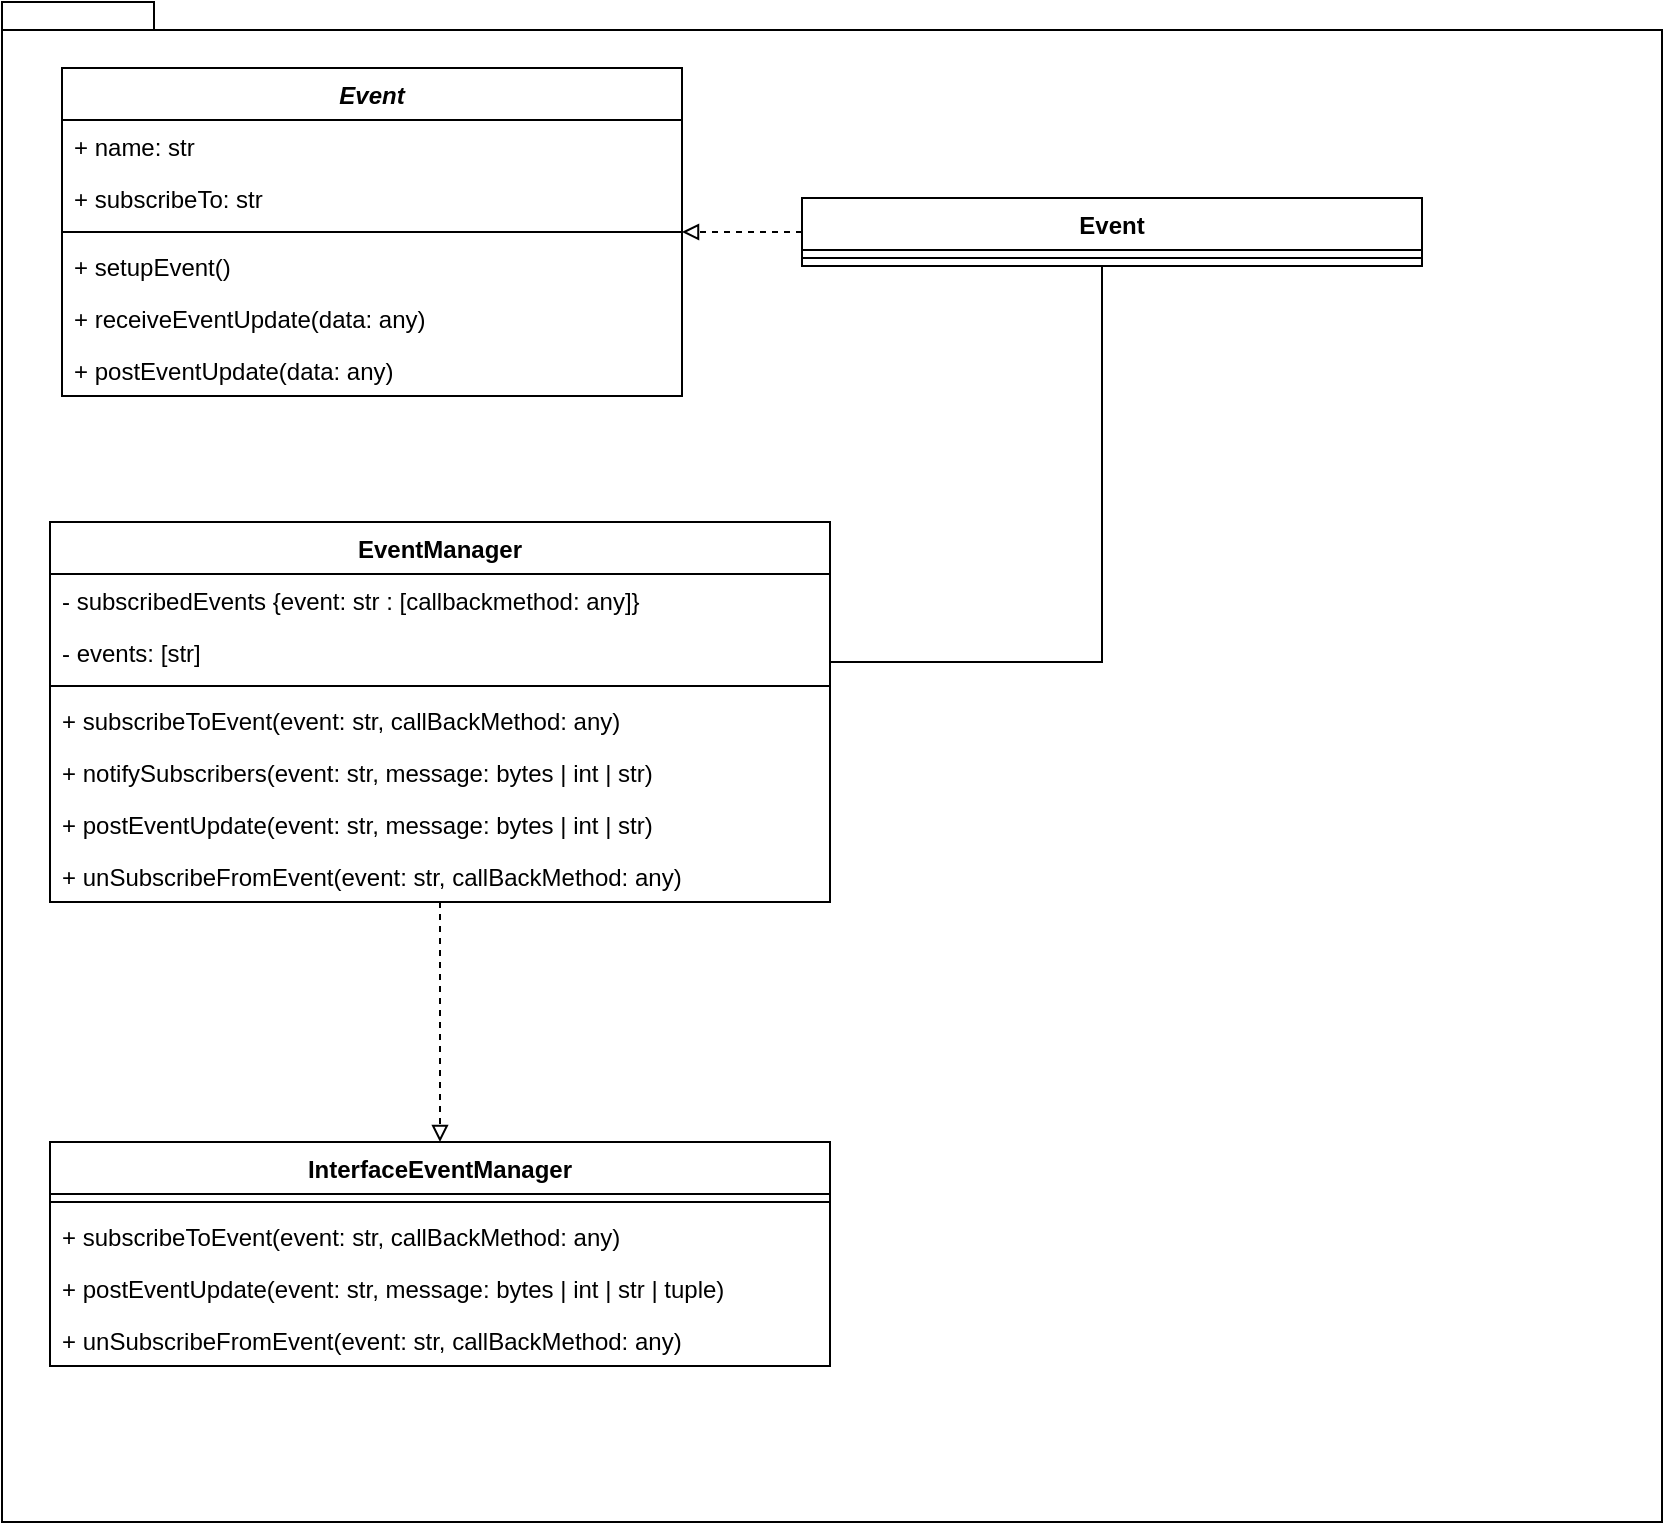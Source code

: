 <mxfile version="20.5.3" type="embed" pages="3"><diagram name="Seite-1" id="7ZUZYtHRUKzuWcFqMMXY"><mxGraphModel dx="486" dy="1110" grid="1" gridSize="10" guides="1" tooltips="1" connect="1" arrows="1" fold="1" page="1" pageScale="1" pageWidth="827" pageHeight="1169" math="0" shadow="0"><root><mxCell id="0"/><mxCell id="1" parent="0"/><mxCell id="22" value="" style="group" parent="1" vertex="1" connectable="0"><mxGeometry y="10" width="830" height="760" as="geometry"/></mxCell><mxCell id="21" value="" style="shape=folder;fontStyle=1;spacingTop=10;tabWidth=40;tabHeight=14;tabPosition=left;html=1;" parent="22" vertex="1"><mxGeometry width="830" height="760" as="geometry"/></mxCell><mxCell id="GFcY7IKzWbNjV1WnlHu0-1" value="EventManager" style="swimlane;fontStyle=1;align=center;verticalAlign=top;childLayout=stackLayout;horizontal=1;startSize=26;horizontalStack=0;resizeParent=1;resizeParentMax=0;resizeLast=0;collapsible=1;marginBottom=0;whiteSpace=wrap;html=1;" parent="22" vertex="1"><mxGeometry x="24" y="260" width="390" height="190" as="geometry"/></mxCell><mxCell id="GFcY7IKzWbNjV1WnlHu0-2" value="- subscribedEvents {event: str : [callbackmethod: any]}" style="text;strokeColor=none;fillColor=none;align=left;verticalAlign=top;spacingLeft=4;spacingRight=4;overflow=hidden;rotatable=0;points=[[0,0.5],[1,0.5]];portConstraint=eastwest;whiteSpace=wrap;html=1;" parent="GFcY7IKzWbNjV1WnlHu0-1" vertex="1"><mxGeometry y="26" width="390" height="26" as="geometry"/></mxCell><mxCell id="dOF3lSpTHvbRu6WYmoov-10" value="- events: [str]" style="text;strokeColor=none;fillColor=none;align=left;verticalAlign=top;spacingLeft=4;spacingRight=4;overflow=hidden;rotatable=0;points=[[0,0.5],[1,0.5]];portConstraint=eastwest;whiteSpace=wrap;html=1;" parent="GFcY7IKzWbNjV1WnlHu0-1" vertex="1"><mxGeometry y="52" width="390" height="26" as="geometry"/></mxCell><mxCell id="GFcY7IKzWbNjV1WnlHu0-3" value="" style="line;strokeWidth=1;fillColor=none;align=left;verticalAlign=middle;spacingTop=-1;spacingLeft=3;spacingRight=3;rotatable=0;labelPosition=right;points=[];portConstraint=eastwest;strokeColor=inherit;" parent="GFcY7IKzWbNjV1WnlHu0-1" vertex="1"><mxGeometry y="78" width="390" height="8" as="geometry"/></mxCell><mxCell id="GFcY7IKzWbNjV1WnlHu0-4" value="+ subscribeToEvent(event: str, callBackMethod: any)" style="text;strokeColor=none;fillColor=none;align=left;verticalAlign=top;spacingLeft=4;spacingRight=4;overflow=hidden;rotatable=0;points=[[0,0.5],[1,0.5]];portConstraint=eastwest;whiteSpace=wrap;html=1;" parent="GFcY7IKzWbNjV1WnlHu0-1" vertex="1"><mxGeometry y="86" width="390" height="26" as="geometry"/></mxCell><mxCell id="GFcY7IKzWbNjV1WnlHu0-5" value="+ notifySubscribers(event: str, message: bytes | int | str)" style="text;strokeColor=none;fillColor=none;align=left;verticalAlign=top;spacingLeft=4;spacingRight=4;overflow=hidden;rotatable=0;points=[[0,0.5],[1,0.5]];portConstraint=eastwest;whiteSpace=wrap;html=1;" parent="GFcY7IKzWbNjV1WnlHu0-1" vertex="1"><mxGeometry y="112" width="390" height="26" as="geometry"/></mxCell><mxCell id="dOF3lSpTHvbRu6WYmoov-11" value="+ postEventUpdate(event: str, message: bytes | int | str)" style="text;strokeColor=none;fillColor=none;align=left;verticalAlign=top;spacingLeft=4;spacingRight=4;overflow=hidden;rotatable=0;points=[[0,0.5],[1,0.5]];portConstraint=eastwest;whiteSpace=wrap;html=1;" parent="GFcY7IKzWbNjV1WnlHu0-1" vertex="1"><mxGeometry y="138" width="390" height="26" as="geometry"/></mxCell><mxCell id="dOF3lSpTHvbRu6WYmoov-1" value="+ unSubscribeFromEvent(event: str, callBackMethod: any)" style="text;strokeColor=none;fillColor=none;align=left;verticalAlign=top;spacingLeft=4;spacingRight=4;overflow=hidden;rotatable=0;points=[[0,0.5],[1,0.5]];portConstraint=eastwest;whiteSpace=wrap;html=1;" parent="GFcY7IKzWbNjV1WnlHu0-1" vertex="1"><mxGeometry y="164" width="390" height="26" as="geometry"/></mxCell><mxCell id="dOF3lSpTHvbRu6WYmoov-2" value="InterfaceEventManager" style="swimlane;fontStyle=1;align=center;verticalAlign=top;childLayout=stackLayout;horizontal=1;startSize=26;horizontalStack=0;resizeParent=1;resizeParentMax=0;resizeLast=0;collapsible=1;marginBottom=0;whiteSpace=wrap;html=1;" parent="22" vertex="1"><mxGeometry x="24" y="570" width="390" height="112" as="geometry"/></mxCell><mxCell id="dOF3lSpTHvbRu6WYmoov-5" value="" style="line;strokeWidth=1;fillColor=none;align=left;verticalAlign=middle;spacingTop=-1;spacingLeft=3;spacingRight=3;rotatable=0;labelPosition=right;points=[];portConstraint=eastwest;strokeColor=inherit;" parent="dOF3lSpTHvbRu6WYmoov-2" vertex="1"><mxGeometry y="26" width="390" height="8" as="geometry"/></mxCell><mxCell id="dOF3lSpTHvbRu6WYmoov-6" value="+ subscribeToEvent(event: str, callBackMethod: any)" style="text;strokeColor=none;fillColor=none;align=left;verticalAlign=top;spacingLeft=4;spacingRight=4;overflow=hidden;rotatable=0;points=[[0,0.5],[1,0.5]];portConstraint=eastwest;whiteSpace=wrap;html=1;" parent="dOF3lSpTHvbRu6WYmoov-2" vertex="1"><mxGeometry y="34" width="390" height="26" as="geometry"/></mxCell><mxCell id="dOF3lSpTHvbRu6WYmoov-7" value="+ postEventUpdate(event: str, message: bytes | int | str | tuple)" style="text;strokeColor=none;fillColor=none;align=left;verticalAlign=top;spacingLeft=4;spacingRight=4;overflow=hidden;rotatable=0;points=[[0,0.5],[1,0.5]];portConstraint=eastwest;whiteSpace=wrap;html=1;" parent="dOF3lSpTHvbRu6WYmoov-2" vertex="1"><mxGeometry y="60" width="390" height="26" as="geometry"/></mxCell><mxCell id="dOF3lSpTHvbRu6WYmoov-9" value="+ unSubscribeFromEvent(event: str, callBackMethod: any)" style="text;strokeColor=none;fillColor=none;align=left;verticalAlign=top;spacingLeft=4;spacingRight=4;overflow=hidden;rotatable=0;points=[[0,0.5],[1,0.5]];portConstraint=eastwest;whiteSpace=wrap;html=1;" parent="dOF3lSpTHvbRu6WYmoov-2" vertex="1"><mxGeometry y="86" width="390" height="26" as="geometry"/></mxCell><mxCell id="20" style="edgeStyle=orthogonalEdgeStyle;rounded=0;orthogonalLoop=1;jettySize=auto;html=1;endArrow=block;endFill=0;dashed=1;" parent="22" source="GFcY7IKzWbNjV1WnlHu0-1" target="dOF3lSpTHvbRu6WYmoov-2" edge="1"><mxGeometry relative="1" as="geometry"/></mxCell><mxCell id="2" value="Event" style="swimlane;fontStyle=3;align=center;verticalAlign=top;childLayout=stackLayout;horizontal=1;startSize=26;horizontalStack=0;resizeParent=1;resizeParentMax=0;resizeLast=0;collapsible=1;marginBottom=0;" parent="22" vertex="1"><mxGeometry x="30" y="33" width="310" height="164" as="geometry"/></mxCell><mxCell id="3" value="+ name: str" style="text;strokeColor=none;fillColor=none;align=left;verticalAlign=top;spacingLeft=4;spacingRight=4;overflow=hidden;rotatable=0;points=[[0,0.5],[1,0.5]];portConstraint=eastwest;" parent="2" vertex="1"><mxGeometry y="26" width="310" height="26" as="geometry"/></mxCell><mxCell id="6" value="+ subscribeTo: str" style="text;strokeColor=none;fillColor=none;align=left;verticalAlign=top;spacingLeft=4;spacingRight=4;overflow=hidden;rotatable=0;points=[[0,0.5],[1,0.5]];portConstraint=eastwest;" parent="2" vertex="1"><mxGeometry y="52" width="310" height="26" as="geometry"/></mxCell><mxCell id="4" value="" style="line;strokeWidth=1;fillColor=none;align=left;verticalAlign=middle;spacingTop=-1;spacingLeft=3;spacingRight=3;rotatable=0;labelPosition=right;points=[];portConstraint=eastwest;strokeColor=inherit;" parent="2" vertex="1"><mxGeometry y="78" width="310" height="8" as="geometry"/></mxCell><mxCell id="5" value="+ setupEvent()" style="text;strokeColor=none;fillColor=none;align=left;verticalAlign=top;spacingLeft=4;spacingRight=4;overflow=hidden;rotatable=0;points=[[0,0.5],[1,0.5]];portConstraint=eastwest;" parent="2" vertex="1"><mxGeometry y="86" width="310" height="26" as="geometry"/></mxCell><mxCell id="8" value="+ receiveEventUpdate(data: any)" style="text;strokeColor=none;fillColor=none;align=left;verticalAlign=top;spacingLeft=4;spacingRight=4;overflow=hidden;rotatable=0;points=[[0,0.5],[1,0.5]];portConstraint=eastwest;" parent="2" vertex="1"><mxGeometry y="112" width="310" height="26" as="geometry"/></mxCell><mxCell id="9" value="+ postEventUpdate(data: any)" style="text;strokeColor=none;fillColor=none;align=left;verticalAlign=top;spacingLeft=4;spacingRight=4;overflow=hidden;rotatable=0;points=[[0,0.5],[1,0.5]];portConstraint=eastwest;" parent="2" vertex="1"><mxGeometry y="138" width="310" height="26" as="geometry"/></mxCell><mxCell id="18" style="edgeStyle=orthogonalEdgeStyle;rounded=0;orthogonalLoop=1;jettySize=auto;html=1;dashed=1;endArrow=block;endFill=0;" parent="22" source="10" target="2" edge="1"><mxGeometry relative="1" as="geometry"/></mxCell><mxCell id="19" style="edgeStyle=orthogonalEdgeStyle;rounded=0;orthogonalLoop=1;jettySize=auto;html=1;endArrow=none;endFill=0;" parent="22" source="10" target="GFcY7IKzWbNjV1WnlHu0-1" edge="1"><mxGeometry relative="1" as="geometry"><Array as="points"><mxPoint x="550" y="330"/></Array></mxGeometry></mxCell><mxCell id="10" value="Event" style="swimlane;fontStyle=1;align=center;verticalAlign=top;childLayout=stackLayout;horizontal=1;startSize=26;horizontalStack=0;resizeParent=1;resizeParentMax=0;resizeLast=0;collapsible=1;marginBottom=0;" parent="22" vertex="1"><mxGeometry x="400" y="98" width="310" height="34" as="geometry"/></mxCell><mxCell id="14" value="" style="line;strokeWidth=1;fillColor=none;align=left;verticalAlign=middle;spacingTop=-1;spacingLeft=3;spacingRight=3;rotatable=0;labelPosition=right;points=[];portConstraint=eastwest;strokeColor=inherit;" parent="10" vertex="1"><mxGeometry y="26" width="310" height="8" as="geometry"/></mxCell></root></mxGraphModel></diagram><diagram id="btIUBb9ST2W-hov0oFFY" name="Seite-2"><mxGraphModel dx="1801" dy="981" grid="1" gridSize="10" guides="1" tooltips="1" connect="1" arrows="1" fold="1" page="1" pageScale="1" pageWidth="827" pageHeight="1169" math="0" shadow="0"><root><mxCell id="0"/><mxCell id="1" parent="0"/><mxCell id="rb1qi1Ub92qIxMU3mjt_-1" value="process" style="rounded=0;whiteSpace=wrap;html=1;" parent="1" vertex="1"><mxGeometry x="707" y="230" width="120" height="60" as="geometry"/></mxCell><mxCell id="rb1qi1Ub92qIxMU3mjt_-2" value="eventmanager" style="rounded=0;whiteSpace=wrap;html=1;" parent="1" vertex="1"><mxGeometry x="350" y="230" width="120" height="60" as="geometry"/></mxCell><mxCell id="rb1qi1Ub92qIxMU3mjt_-3" value="event" style="text;html=1;strokeColor=none;fillColor=none;align=center;verticalAlign=middle;whiteSpace=wrap;rounded=0;" parent="1" vertex="1"><mxGeometry x="460" y="180" width="60" height="30" as="geometry"/></mxCell><mxCell id="rb1qi1Ub92qIxMU3mjt_-5" style="edgeStyle=orthogonalEdgeStyle;rounded=0;orthogonalLoop=1;jettySize=auto;html=1;" parent="1" source="rb1qi1Ub92qIxMU3mjt_-4" target="rb1qi1Ub92qIxMU3mjt_-1" edge="1"><mxGeometry relative="1" as="geometry"/></mxCell><mxCell id="rb1qi1Ub92qIxMU3mjt_-4" value="queue" style="text;html=1;strokeColor=none;fillColor=none;align=center;verticalAlign=middle;whiteSpace=wrap;rounded=0;" parent="1" vertex="1"><mxGeometry x="460" y="110" width="60" height="30" as="geometry"/></mxCell><mxCell id="rb1qi1Ub92qIxMU3mjt_-6" value="calbback" style="text;html=1;strokeColor=none;fillColor=none;align=center;verticalAlign=middle;whiteSpace=wrap;rounded=0;" parent="1" vertex="1"><mxGeometry x="707" y="230" width="60" height="30" as="geometry"/></mxCell><mxCell id="rb1qi1Ub92qIxMU3mjt_-8" value="eventFlag" style="rounded=0;whiteSpace=wrap;html=1;" parent="1" vertex="1"><mxGeometry x="354" y="570" width="120" height="60" as="geometry"/></mxCell><mxCell id="rb1qi1Ub92qIxMU3mjt_-9" value="EventReceiver" style="swimlane;fontStyle=1;align=center;verticalAlign=top;childLayout=stackLayout;horizontal=1;startSize=26;horizontalStack=0;resizeParent=1;resizeParentMax=0;resizeLast=0;collapsible=1;marginBottom=0;whiteSpace=wrap;html=1;" parent="1" vertex="1"><mxGeometry x="334" y="710" width="160" height="86" as="geometry"/></mxCell><mxCell id="rb1qi1Ub92qIxMU3mjt_-10" value="- event: str" style="text;strokeColor=none;fillColor=none;align=left;verticalAlign=top;spacingLeft=4;spacingRight=4;overflow=hidden;rotatable=0;points=[[0,0.5],[1,0.5]];portConstraint=eastwest;whiteSpace=wrap;html=1;" parent="rb1qi1Ub92qIxMU3mjt_-9" vertex="1"><mxGeometry y="26" width="160" height="26" as="geometry"/></mxCell><mxCell id="rb1qi1Ub92qIxMU3mjt_-11" value="" style="line;strokeWidth=1;fillColor=none;align=left;verticalAlign=middle;spacingTop=-1;spacingLeft=3;spacingRight=3;rotatable=0;labelPosition=right;points=[];portConstraint=eastwest;strokeColor=inherit;" parent="rb1qi1Ub92qIxMU3mjt_-9" vertex="1"><mxGeometry y="52" width="160" height="8" as="geometry"/></mxCell><mxCell id="rb1qi1Ub92qIxMU3mjt_-12" value="+ waitForEventStatus()" style="text;strokeColor=none;fillColor=none;align=left;verticalAlign=top;spacingLeft=4;spacingRight=4;overflow=hidden;rotatable=0;points=[[0,0.5],[1,0.5]];portConstraint=eastwest;whiteSpace=wrap;html=1;" parent="rb1qi1Ub92qIxMU3mjt_-9" vertex="1"><mxGeometry y="60" width="160" height="26" as="geometry"/></mxCell></root></mxGraphModel></diagram><diagram id="z17AMcaXM_cru1ggDGxc" name="Page-3"><mxGraphModel dx="651" dy="981" grid="1" gridSize="10" guides="1" tooltips="1" connect="1" arrows="1" fold="1" page="1" pageScale="1" pageWidth="850" pageHeight="1100" math="0" shadow="0"><root><mxCell id="0"/><mxCell id="1" parent="0"/><mxCell id="F0CPmGdBVmEbcWeIkR8R-25" style="edgeStyle=orthogonalEdgeStyle;rounded=0;orthogonalLoop=1;jettySize=auto;html=1;dashed=1;endArrow=block;endFill=0;" edge="1" parent="1" source="TgJ5tQeQM4i55mqLwQk7-1" target="F0CPmGdBVmEbcWeIkR8R-22"><mxGeometry relative="1" as="geometry"/></mxCell><mxCell id="F0CPmGdBVmEbcWeIkR8R-30" style="edgeStyle=orthogonalEdgeStyle;rounded=0;orthogonalLoop=1;jettySize=auto;html=1;endArrow=none;endFill=0;" edge="1" parent="1" source="TgJ5tQeQM4i55mqLwQk7-1" target="F0CPmGdBVmEbcWeIkR8R-4"><mxGeometry relative="1" as="geometry"><Array as="points"><mxPoint x="150" y="590"/></Array></mxGeometry></mxCell><mxCell id="F0CPmGdBVmEbcWeIkR8R-34" value="&lt;span style=&quot;font-size: 12px;&quot;&gt;process-object shall include:&lt;/span&gt;&lt;br style=&quot;font-size: 12px;&quot;&gt;&lt;span style=&quot;font-size: 12px;&quot;&gt;parentPipe, eventName, callbackMethod&lt;/span&gt;" style="edgeLabel;html=1;align=center;verticalAlign=middle;resizable=0;points=[];" vertex="1" connectable="0" parent="F0CPmGdBVmEbcWeIkR8R-30"><mxGeometry x="-0.423" y="-1" relative="1" as="geometry"><mxPoint y="-61" as="offset"/></mxGeometry></mxCell><mxCell id="F0CPmGdBVmEbcWeIkR8R-35" value="eventUpdate:&lt;br&gt;(callbackMethod, message)" style="edgeLabel;html=1;align=center;verticalAlign=middle;resizable=0;points=[];" vertex="1" connectable="0" parent="F0CPmGdBVmEbcWeIkR8R-30"><mxGeometry x="0.71" y="-1" relative="1" as="geometry"><mxPoint x="-34" as="offset"/></mxGeometry></mxCell><mxCell id="TgJ5tQeQM4i55mqLwQk7-1" value="EventManager" style="swimlane;fontStyle=1;align=center;verticalAlign=top;childLayout=stackLayout;horizontal=1;startSize=26;horizontalStack=0;resizeParent=1;resizeParentMax=0;resizeLast=0;collapsible=1;marginBottom=0;" parent="1" vertex="1"><mxGeometry x="10" y="328" width="280" height="112" as="geometry"/></mxCell><mxCell id="F0CPmGdBVmEbcWeIkR8R-31" value="- registeredProcesses: {event: str: [process]}" style="text;strokeColor=none;fillColor=none;align=left;verticalAlign=top;spacingLeft=4;spacingRight=4;overflow=hidden;rotatable=0;points=[[0,0.5],[1,0.5]];portConstraint=eastwest;" vertex="1" parent="TgJ5tQeQM4i55mqLwQk7-1"><mxGeometry y="26" width="280" height="26" as="geometry"/></mxCell><mxCell id="TgJ5tQeQM4i55mqLwQk7-3" value="" style="line;strokeWidth=1;fillColor=none;align=left;verticalAlign=middle;spacingTop=-1;spacingLeft=3;spacingRight=3;rotatable=0;labelPosition=right;points=[];portConstraint=eastwest;strokeColor=inherit;" parent="TgJ5tQeQM4i55mqLwQk7-1" vertex="1"><mxGeometry y="52" width="280" height="8" as="geometry"/></mxCell><mxCell id="TgJ5tQeQM4i55mqLwQk7-4" value="+ registerProcess(process:InterfaceEventProcess)" style="text;strokeColor=none;fillColor=none;align=left;verticalAlign=top;spacingLeft=4;spacingRight=4;overflow=hidden;rotatable=0;points=[[0,0.5],[1,0.5]];portConstraint=eastwest;" parent="TgJ5tQeQM4i55mqLwQk7-1" vertex="1"><mxGeometry y="60" width="280" height="26" as="geometry"/></mxCell><mxCell id="F0CPmGdBVmEbcWeIkR8R-32" value="+ notifyProcess(process:InterfaceEventProcess)" style="text;strokeColor=none;fillColor=none;align=left;verticalAlign=top;spacingLeft=4;spacingRight=4;overflow=hidden;rotatable=0;points=[[0,0.5],[1,0.5]];portConstraint=eastwest;" vertex="1" parent="TgJ5tQeQM4i55mqLwQk7-1"><mxGeometry y="86" width="280" height="26" as="geometry"/></mxCell><mxCell id="TgJ5tQeQM4i55mqLwQk7-5" value="InterfaceEventProcess" style="swimlane;fontStyle=3;align=center;verticalAlign=top;childLayout=stackLayout;horizontal=1;startSize=26;horizontalStack=0;resizeParent=1;resizeParentMax=0;resizeLast=0;collapsible=1;marginBottom=0;" parent="1" vertex="1"><mxGeometry x="310" y="120" width="220" height="216" as="geometry"/></mxCell><mxCell id="TgJ5tQeQM4i55mqLwQk7-6" value="+ event: str" style="text;strokeColor=none;fillColor=none;align=left;verticalAlign=top;spacingLeft=4;spacingRight=4;overflow=hidden;rotatable=0;points=[[0,0.5],[1,0.5]];portConstraint=eastwest;" parent="TgJ5tQeQM4i55mqLwQk7-5" vertex="1"><mxGeometry y="26" width="220" height="26" as="geometry"/></mxCell><mxCell id="F0CPmGdBVmEbcWeIkR8R-1" value="+ callbackMethod: any" style="text;strokeColor=none;fillColor=none;align=left;verticalAlign=top;spacingLeft=4;spacingRight=4;overflow=hidden;rotatable=0;points=[[0,0.5],[1,0.5]];portConstraint=eastwest;" vertex="1" parent="TgJ5tQeQM4i55mqLwQk7-5"><mxGeometry y="52" width="220" height="26" as="geometry"/></mxCell><mxCell id="F0CPmGdBVmEbcWeIkR8R-2" value="+ parentPipe: multiprocessing.Pipe" style="text;strokeColor=none;fillColor=none;align=left;verticalAlign=top;spacingLeft=4;spacingRight=4;overflow=hidden;rotatable=0;points=[[0,0.5],[1,0.5]];portConstraint=eastwest;" vertex="1" parent="TgJ5tQeQM4i55mqLwQk7-5"><mxGeometry y="78" width="220" height="26" as="geometry"/></mxCell><mxCell id="TgJ5tQeQM4i55mqLwQk7-7" value="" style="line;strokeWidth=1;fillColor=none;align=left;verticalAlign=middle;spacingTop=-1;spacingLeft=3;spacingRight=3;rotatable=0;labelPosition=right;points=[];portConstraint=eastwest;strokeColor=inherit;" parent="TgJ5tQeQM4i55mqLwQk7-5" vertex="1"><mxGeometry y="104" width="220" height="8" as="geometry"/></mxCell><mxCell id="F0CPmGdBVmEbcWeIkR8R-14" value="+ createPipe" style="text;strokeColor=none;fillColor=none;align=left;verticalAlign=top;spacingLeft=4;spacingRight=4;overflow=hidden;rotatable=0;points=[[0,0.5],[1,0.5]];portConstraint=eastwest;" vertex="1" parent="TgJ5tQeQM4i55mqLwQk7-5"><mxGeometry y="112" width="220" height="26" as="geometry"/></mxCell><mxCell id="F0CPmGdBVmEbcWeIkR8R-16" value="+ async waitForEventStatus(childPipe)" style="text;strokeColor=none;fillColor=none;align=left;verticalAlign=top;spacingLeft=4;spacingRight=4;overflow=hidden;rotatable=0;points=[[0,0.5],[1,0.5]];portConstraint=eastwest;" vertex="1" parent="TgJ5tQeQM4i55mqLwQk7-5"><mxGeometry y="138" width="220" height="26" as="geometry"/></mxCell><mxCell id="F0CPmGdBVmEbcWeIkR8R-15" value="+ startEventProcess(mainMethod)" style="text;strokeColor=none;fillColor=none;align=left;verticalAlign=top;spacingLeft=4;spacingRight=4;overflow=hidden;rotatable=0;points=[[0,0.5],[1,0.5]];portConstraint=eastwest;" vertex="1" parent="TgJ5tQeQM4i55mqLwQk7-5"><mxGeometry y="164" width="220" height="26" as="geometry"/></mxCell><mxCell id="F0CPmGdBVmEbcWeIkR8R-17" value="+ closeEventProcess()" style="text;strokeColor=none;fillColor=none;align=left;verticalAlign=top;spacingLeft=4;spacingRight=4;overflow=hidden;rotatable=0;points=[[0,0.5],[1,0.5]];portConstraint=eastwest;" vertex="1" parent="TgJ5tQeQM4i55mqLwQk7-5"><mxGeometry y="190" width="220" height="26" as="geometry"/></mxCell><mxCell id="F0CPmGdBVmEbcWeIkR8R-8" style="edgeStyle=orthogonalEdgeStyle;rounded=0;orthogonalLoop=1;jettySize=auto;html=1;dashed=1;endArrow=block;endFill=0;" edge="1" parent="1" source="F0CPmGdBVmEbcWeIkR8R-4" target="TgJ5tQeQM4i55mqLwQk7-5"><mxGeometry relative="1" as="geometry"/></mxCell><mxCell id="F0CPmGdBVmEbcWeIkR8R-4" value="ConcreteEventProcess" style="swimlane;fontStyle=1;align=center;verticalAlign=top;childLayout=stackLayout;horizontal=1;startSize=26;horizontalStack=0;resizeParent=1;resizeParentMax=0;resizeLast=0;collapsible=1;marginBottom=0;" vertex="1" parent="1"><mxGeometry x="308.75" y="403" width="222.5" height="268" as="geometry"/></mxCell><mxCell id="F0CPmGdBVmEbcWeIkR8R-9" value="+ event: str" style="text;strokeColor=none;fillColor=none;align=left;verticalAlign=top;spacingLeft=4;spacingRight=4;overflow=hidden;rotatable=0;points=[[0,0.5],[1,0.5]];portConstraint=eastwest;" vertex="1" parent="F0CPmGdBVmEbcWeIkR8R-4"><mxGeometry y="26" width="222.5" height="26" as="geometry"/></mxCell><mxCell id="F0CPmGdBVmEbcWeIkR8R-10" value="+ mainMethod: any" style="text;strokeColor=none;fillColor=none;align=left;verticalAlign=top;spacingLeft=4;spacingRight=4;overflow=hidden;rotatable=0;points=[[0,0.5],[1,0.5]];portConstraint=eastwest;" vertex="1" parent="F0CPmGdBVmEbcWeIkR8R-4"><mxGeometry y="52" width="222.5" height="26" as="geometry"/></mxCell><mxCell id="F0CPmGdBVmEbcWeIkR8R-13" value="+ childPipe: multiproccessing.Pipe" style="text;strokeColor=none;fillColor=none;align=left;verticalAlign=top;spacingLeft=4;spacingRight=4;overflow=hidden;rotatable=0;points=[[0,0.5],[1,0.5]];portConstraint=eastwest;" vertex="1" parent="F0CPmGdBVmEbcWeIkR8R-4"><mxGeometry y="78" width="222.5" height="26" as="geometry"/></mxCell><mxCell id="F0CPmGdBVmEbcWeIkR8R-12" value="+ parentPipe: multiprocessing.Pipe" style="text;strokeColor=none;fillColor=none;align=left;verticalAlign=top;spacingLeft=4;spacingRight=4;overflow=hidden;rotatable=0;points=[[0,0.5],[1,0.5]];portConstraint=eastwest;" vertex="1" parent="F0CPmGdBVmEbcWeIkR8R-4"><mxGeometry y="104" width="222.5" height="26" as="geometry"/></mxCell><mxCell id="F0CPmGdBVmEbcWeIkR8R-11" value="+ callbackMethod: any" style="text;strokeColor=none;fillColor=none;align=left;verticalAlign=top;spacingLeft=4;spacingRight=4;overflow=hidden;rotatable=0;points=[[0,0.5],[1,0.5]];portConstraint=eastwest;" vertex="1" parent="F0CPmGdBVmEbcWeIkR8R-4"><mxGeometry y="130" width="222.5" height="26" as="geometry"/></mxCell><mxCell id="F0CPmGdBVmEbcWeIkR8R-6" value="" style="line;strokeWidth=1;fillColor=none;align=left;verticalAlign=middle;spacingTop=-1;spacingLeft=3;spacingRight=3;rotatable=0;labelPosition=right;points=[];portConstraint=eastwest;strokeColor=inherit;" vertex="1" parent="F0CPmGdBVmEbcWeIkR8R-4"><mxGeometry y="156" width="222.5" height="8" as="geometry"/></mxCell><mxCell id="F0CPmGdBVmEbcWeIkR8R-18" value="+ createPipe" style="text;strokeColor=none;fillColor=none;align=left;verticalAlign=top;spacingLeft=4;spacingRight=4;overflow=hidden;rotatable=0;points=[[0,0.5],[1,0.5]];portConstraint=eastwest;" vertex="1" parent="F0CPmGdBVmEbcWeIkR8R-4"><mxGeometry y="164" width="222.5" height="26" as="geometry"/></mxCell><mxCell id="F0CPmGdBVmEbcWeIkR8R-19" value="+ async waitForEventStatus(childPipe)" style="text;strokeColor=none;fillColor=none;align=left;verticalAlign=top;spacingLeft=4;spacingRight=4;overflow=hidden;rotatable=0;points=[[0,0.5],[1,0.5]];portConstraint=eastwest;" vertex="1" parent="F0CPmGdBVmEbcWeIkR8R-4"><mxGeometry y="190" width="222.5" height="26" as="geometry"/></mxCell><mxCell id="F0CPmGdBVmEbcWeIkR8R-20" value="+ startEventProcess(mainMethod)" style="text;strokeColor=none;fillColor=none;align=left;verticalAlign=top;spacingLeft=4;spacingRight=4;overflow=hidden;rotatable=0;points=[[0,0.5],[1,0.5]];portConstraint=eastwest;" vertex="1" parent="F0CPmGdBVmEbcWeIkR8R-4"><mxGeometry y="216" width="222.5" height="26" as="geometry"/></mxCell><mxCell id="F0CPmGdBVmEbcWeIkR8R-21" value="+ closeEventProcess()" style="text;strokeColor=none;fillColor=none;align=left;verticalAlign=top;spacingLeft=4;spacingRight=4;overflow=hidden;rotatable=0;points=[[0,0.5],[1,0.5]];portConstraint=eastwest;" vertex="1" parent="F0CPmGdBVmEbcWeIkR8R-4"><mxGeometry y="242" width="222.5" height="26" as="geometry"/></mxCell><mxCell id="F0CPmGdBVmEbcWeIkR8R-22" value="InterfaceEventManager" style="swimlane;fontStyle=3;align=center;verticalAlign=top;childLayout=stackLayout;horizontal=1;startSize=26;horizontalStack=0;resizeParent=1;resizeParentMax=0;resizeLast=0;collapsible=1;marginBottom=0;" vertex="1" parent="1"><mxGeometry x="70" y="120" width="160" height="60" as="geometry"/></mxCell><mxCell id="F0CPmGdBVmEbcWeIkR8R-23" value="" style="line;strokeWidth=1;fillColor=none;align=left;verticalAlign=middle;spacingTop=-1;spacingLeft=3;spacingRight=3;rotatable=0;labelPosition=right;points=[];portConstraint=eastwest;strokeColor=inherit;" vertex="1" parent="F0CPmGdBVmEbcWeIkR8R-22"><mxGeometry y="26" width="160" height="8" as="geometry"/></mxCell><mxCell id="F0CPmGdBVmEbcWeIkR8R-24" value="+ registerProcess(process)" style="text;strokeColor=none;fillColor=none;align=left;verticalAlign=top;spacingLeft=4;spacingRight=4;overflow=hidden;rotatable=0;points=[[0,0.5],[1,0.5]];portConstraint=eastwest;" vertex="1" parent="F0CPmGdBVmEbcWeIkR8R-22"><mxGeometry y="34" width="160" height="26" as="geometry"/></mxCell></root></mxGraphModel></diagram></mxfile>